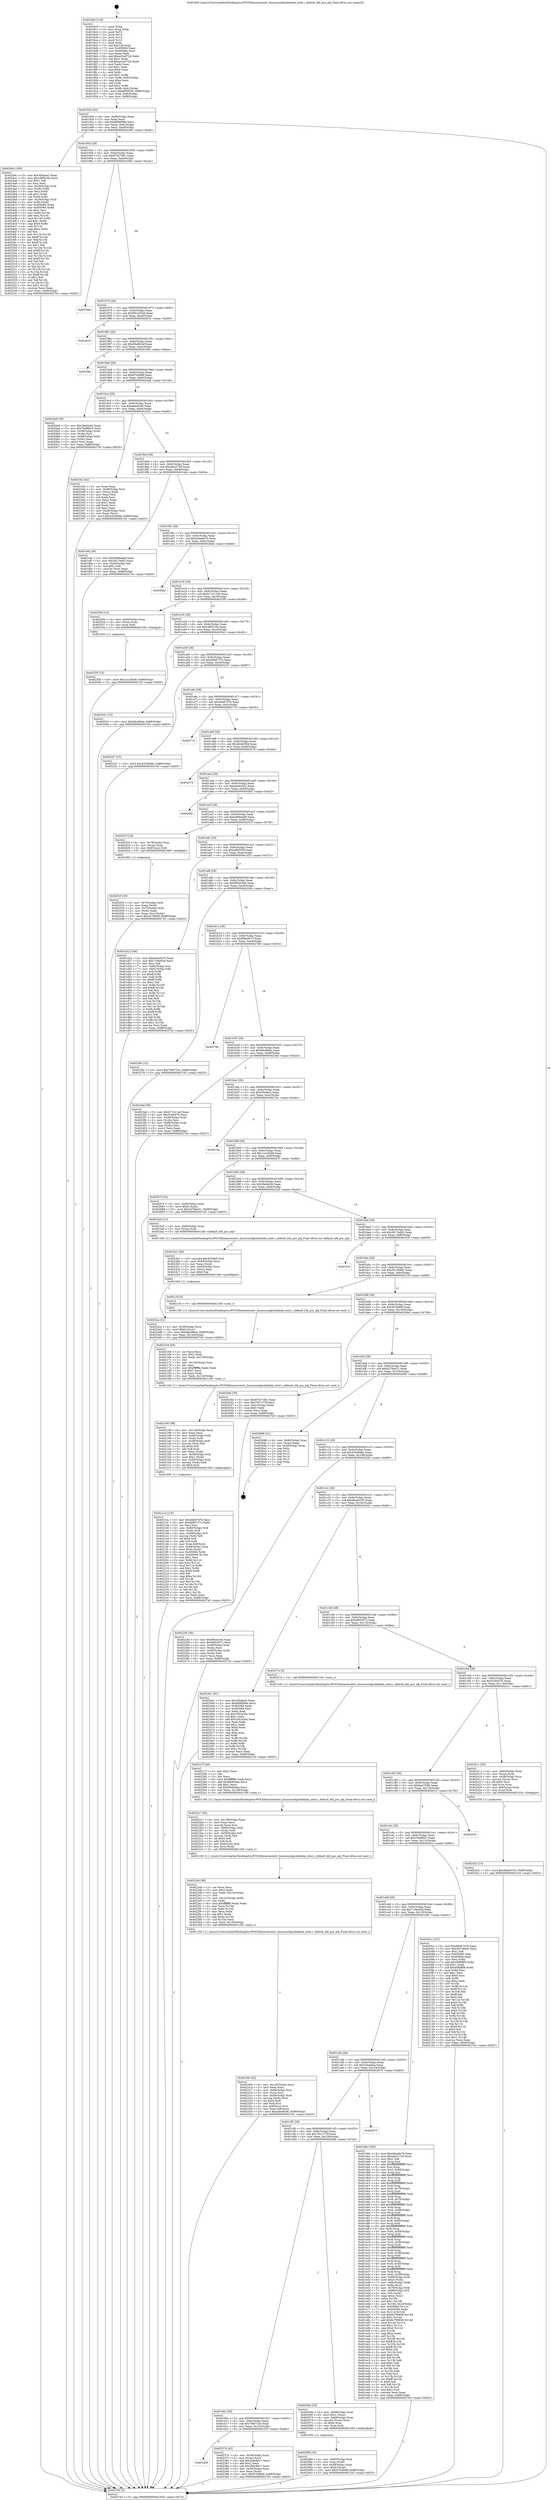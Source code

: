 digraph "0x4018c0" {
  label = "0x4018c0 (/mnt/c/Users/mathe/Desktop/tcc/POCII/binaries/extr_linuxsoundpcihdahda_intel.c_default_bdl_pos_adj_Final-ollvm.out::main(0))"
  labelloc = "t"
  node[shape=record]

  Entry [label="",width=0.3,height=0.3,shape=circle,fillcolor=black,style=filled]
  "0x401934" [label="{
     0x401934 [32]\l
     | [instrs]\l
     &nbsp;&nbsp;0x401934 \<+6\>: mov -0x88(%rbp),%eax\l
     &nbsp;&nbsp;0x40193a \<+2\>: mov %eax,%ecx\l
     &nbsp;&nbsp;0x40193c \<+6\>: sub $0x8086f99e,%ecx\l
     &nbsp;&nbsp;0x401942 \<+6\>: mov %eax,-0x9c(%rbp)\l
     &nbsp;&nbsp;0x401948 \<+6\>: mov %ecx,-0xa0(%rbp)\l
     &nbsp;&nbsp;0x40194e \<+6\>: je 000000000040249c \<main+0xbdc\>\l
  }"]
  "0x40249c" [label="{
     0x40249c [165]\l
     | [instrs]\l
     &nbsp;&nbsp;0x40249c \<+5\>: mov $0x35bdee2,%eax\l
     &nbsp;&nbsp;0x4024a1 \<+5\>: mov $0xc80f216a,%ecx\l
     &nbsp;&nbsp;0x4024a6 \<+2\>: mov $0x1,%dl\l
     &nbsp;&nbsp;0x4024a8 \<+2\>: xor %esi,%esi\l
     &nbsp;&nbsp;0x4024aa \<+4\>: mov -0x38(%rbp),%rdi\l
     &nbsp;&nbsp;0x4024ae \<+3\>: mov (%rdi),%r8d\l
     &nbsp;&nbsp;0x4024b1 \<+3\>: mov %esi,%r9d\l
     &nbsp;&nbsp;0x4024b4 \<+4\>: sub $0x1,%r9d\l
     &nbsp;&nbsp;0x4024b8 \<+3\>: sub %r9d,%r8d\l
     &nbsp;&nbsp;0x4024bb \<+4\>: mov -0x38(%rbp),%rdi\l
     &nbsp;&nbsp;0x4024bf \<+3\>: mov %r8d,(%rdi)\l
     &nbsp;&nbsp;0x4024c2 \<+8\>: mov 0x405060,%r8d\l
     &nbsp;&nbsp;0x4024ca \<+8\>: mov 0x405064,%r9d\l
     &nbsp;&nbsp;0x4024d2 \<+3\>: sub $0x1,%esi\l
     &nbsp;&nbsp;0x4024d5 \<+3\>: mov %r8d,%r10d\l
     &nbsp;&nbsp;0x4024d8 \<+3\>: add %esi,%r10d\l
     &nbsp;&nbsp;0x4024db \<+4\>: imul %r10d,%r8d\l
     &nbsp;&nbsp;0x4024df \<+4\>: and $0x1,%r8d\l
     &nbsp;&nbsp;0x4024e3 \<+4\>: cmp $0x0,%r8d\l
     &nbsp;&nbsp;0x4024e7 \<+4\>: sete %r11b\l
     &nbsp;&nbsp;0x4024eb \<+4\>: cmp $0xa,%r9d\l
     &nbsp;&nbsp;0x4024ef \<+3\>: setl %bl\l
     &nbsp;&nbsp;0x4024f2 \<+3\>: mov %r11b,%r14b\l
     &nbsp;&nbsp;0x4024f5 \<+4\>: xor $0xff,%r14b\l
     &nbsp;&nbsp;0x4024f9 \<+3\>: mov %bl,%r15b\l
     &nbsp;&nbsp;0x4024fc \<+4\>: xor $0xff,%r15b\l
     &nbsp;&nbsp;0x402500 \<+3\>: xor $0x1,%dl\l
     &nbsp;&nbsp;0x402503 \<+3\>: mov %r14b,%r12b\l
     &nbsp;&nbsp;0x402506 \<+4\>: and $0xff,%r12b\l
     &nbsp;&nbsp;0x40250a \<+3\>: and %dl,%r11b\l
     &nbsp;&nbsp;0x40250d \<+3\>: mov %r15b,%r13b\l
     &nbsp;&nbsp;0x402510 \<+4\>: and $0xff,%r13b\l
     &nbsp;&nbsp;0x402514 \<+2\>: and %dl,%bl\l
     &nbsp;&nbsp;0x402516 \<+3\>: or %r11b,%r12b\l
     &nbsp;&nbsp;0x402519 \<+3\>: or %bl,%r13b\l
     &nbsp;&nbsp;0x40251c \<+3\>: xor %r13b,%r12b\l
     &nbsp;&nbsp;0x40251f \<+3\>: or %r15b,%r14b\l
     &nbsp;&nbsp;0x402522 \<+4\>: xor $0xff,%r14b\l
     &nbsp;&nbsp;0x402526 \<+3\>: or $0x1,%dl\l
     &nbsp;&nbsp;0x402529 \<+3\>: and %dl,%r14b\l
     &nbsp;&nbsp;0x40252c \<+3\>: or %r14b,%r12b\l
     &nbsp;&nbsp;0x40252f \<+4\>: test $0x1,%r12b\l
     &nbsp;&nbsp;0x402533 \<+3\>: cmovne %ecx,%eax\l
     &nbsp;&nbsp;0x402536 \<+6\>: mov %eax,-0x88(%rbp)\l
     &nbsp;&nbsp;0x40253c \<+5\>: jmp 00000000004027e5 \<main+0xf25\>\l
  }"]
  "0x401954" [label="{
     0x401954 [28]\l
     | [instrs]\l
     &nbsp;&nbsp;0x401954 \<+5\>: jmp 0000000000401959 \<main+0x99\>\l
     &nbsp;&nbsp;0x401959 \<+6\>: mov -0x9c(%rbp),%eax\l
     &nbsp;&nbsp;0x40195f \<+5\>: sub $0x87627d91,%eax\l
     &nbsp;&nbsp;0x401964 \<+6\>: mov %eax,-0xa4(%rbp)\l
     &nbsp;&nbsp;0x40196a \<+6\>: je 000000000040256e \<main+0xcae\>\l
  }"]
  Exit [label="",width=0.3,height=0.3,shape=circle,fillcolor=black,style=filled,peripheries=2]
  "0x40256e" [label="{
     0x40256e\l
  }", style=dashed]
  "0x401970" [label="{
     0x401970 [28]\l
     | [instrs]\l
     &nbsp;&nbsp;0x401970 \<+5\>: jmp 0000000000401975 \<main+0xb5\>\l
     &nbsp;&nbsp;0x401975 \<+6\>: mov -0x9c(%rbp),%eax\l
     &nbsp;&nbsp;0x40197b \<+5\>: sub $0x881ed34d,%eax\l
     &nbsp;&nbsp;0x401980 \<+6\>: mov %eax,-0xa8(%rbp)\l
     &nbsp;&nbsp;0x401986 \<+6\>: je 0000000000402610 \<main+0xd50\>\l
  }"]
  "0x40255f" [label="{
     0x40255f [15]\l
     | [instrs]\l
     &nbsp;&nbsp;0x40255f \<+10\>: movl $0x1ce18eb8,-0x88(%rbp)\l
     &nbsp;&nbsp;0x402569 \<+5\>: jmp 00000000004027e5 \<main+0xf25\>\l
  }"]
  "0x402610" [label="{
     0x402610\l
  }", style=dashed]
  "0x40198c" [label="{
     0x40198c [28]\l
     | [instrs]\l
     &nbsp;&nbsp;0x40198c \<+5\>: jmp 0000000000401991 \<main+0xd1\>\l
     &nbsp;&nbsp;0x401991 \<+6\>: mov -0x9c(%rbp),%eax\l
     &nbsp;&nbsp;0x401997 \<+5\>: sub $0x88a962ef,%eax\l
     &nbsp;&nbsp;0x40199c \<+6\>: mov %eax,-0xac(%rbp)\l
     &nbsp;&nbsp;0x4019a2 \<+6\>: je 0000000000401f6e \<main+0x6ae\>\l
  }"]
  "0x402432" [label="{
     0x402432 [15]\l
     | [instrs]\l
     &nbsp;&nbsp;0x402432 \<+10\>: movl $0x46ae0105,-0x88(%rbp)\l
     &nbsp;&nbsp;0x40243c \<+5\>: jmp 00000000004027e5 \<main+0xf25\>\l
  }"]
  "0x401f6e" [label="{
     0x401f6e\l
  }", style=dashed]
  "0x4019a8" [label="{
     0x4019a8 [28]\l
     | [instrs]\l
     &nbsp;&nbsp;0x4019a8 \<+5\>: jmp 00000000004019ad \<main+0xed\>\l
     &nbsp;&nbsp;0x4019ad \<+6\>: mov -0x9c(%rbp),%eax\l
     &nbsp;&nbsp;0x4019b3 \<+5\>: sub $0x9704fe8f,%eax\l
     &nbsp;&nbsp;0x4019b8 \<+6\>: mov %eax,-0xb0(%rbp)\l
     &nbsp;&nbsp;0x4019be \<+6\>: je 00000000004020a8 \<main+0x7e8\>\l
  }"]
  "0x4023ce" [label="{
     0x4023ce [31]\l
     | [instrs]\l
     &nbsp;&nbsp;0x4023ce \<+4\>: mov -0x38(%rbp),%rcx\l
     &nbsp;&nbsp;0x4023d2 \<+6\>: movl $0x0,(%rcx)\l
     &nbsp;&nbsp;0x4023d8 \<+10\>: movl $0xfdec8bda,-0x88(%rbp)\l
     &nbsp;&nbsp;0x4023e2 \<+6\>: mov %eax,-0x144(%rbp)\l
     &nbsp;&nbsp;0x4023e8 \<+5\>: jmp 00000000004027e5 \<main+0xf25\>\l
  }"]
  "0x4020a8" [label="{
     0x4020a8 [36]\l
     | [instrs]\l
     &nbsp;&nbsp;0x4020a8 \<+5\>: mov $0x2fed4c0d,%eax\l
     &nbsp;&nbsp;0x4020ad \<+5\>: mov $0x70ef8623,%ecx\l
     &nbsp;&nbsp;0x4020b2 \<+4\>: mov -0x58(%rbp),%rdx\l
     &nbsp;&nbsp;0x4020b6 \<+2\>: mov (%rdx),%esi\l
     &nbsp;&nbsp;0x4020b8 \<+4\>: mov -0x68(%rbp),%rdx\l
     &nbsp;&nbsp;0x4020bc \<+2\>: cmp (%rdx),%esi\l
     &nbsp;&nbsp;0x4020be \<+3\>: cmovl %ecx,%eax\l
     &nbsp;&nbsp;0x4020c1 \<+6\>: mov %eax,-0x88(%rbp)\l
     &nbsp;&nbsp;0x4020c7 \<+5\>: jmp 00000000004027e5 \<main+0xf25\>\l
  }"]
  "0x4019c4" [label="{
     0x4019c4 [28]\l
     | [instrs]\l
     &nbsp;&nbsp;0x4019c4 \<+5\>: jmp 00000000004019c9 \<main+0x109\>\l
     &nbsp;&nbsp;0x4019c9 \<+6\>: mov -0x9c(%rbp),%eax\l
     &nbsp;&nbsp;0x4019cf \<+5\>: sub $0xadee92e6,%eax\l
     &nbsp;&nbsp;0x4019d4 \<+6\>: mov %eax,-0xb4(%rbp)\l
     &nbsp;&nbsp;0x4019da \<+6\>: je 0000000000402342 \<main+0xa82\>\l
  }"]
  "0x4023b1" [label="{
     0x4023b1 [29]\l
     | [instrs]\l
     &nbsp;&nbsp;0x4023b1 \<+10\>: movabs $0x4030b6,%rdi\l
     &nbsp;&nbsp;0x4023bb \<+4\>: mov -0x40(%rbp),%rcx\l
     &nbsp;&nbsp;0x4023bf \<+2\>: mov %eax,(%rcx)\l
     &nbsp;&nbsp;0x4023c1 \<+4\>: mov -0x40(%rbp),%rcx\l
     &nbsp;&nbsp;0x4023c5 \<+2\>: mov (%rcx),%esi\l
     &nbsp;&nbsp;0x4023c7 \<+2\>: mov $0x0,%al\l
     &nbsp;&nbsp;0x4023c9 \<+5\>: call 0000000000401040 \<printf@plt\>\l
     | [calls]\l
     &nbsp;&nbsp;0x401040 \{1\} (unknown)\l
  }"]
  "0x402342" [label="{
     0x402342 [42]\l
     | [instrs]\l
     &nbsp;&nbsp;0x402342 \<+2\>: xor %eax,%eax\l
     &nbsp;&nbsp;0x402344 \<+4\>: mov -0x48(%rbp),%rcx\l
     &nbsp;&nbsp;0x402348 \<+2\>: mov (%rcx),%edx\l
     &nbsp;&nbsp;0x40234a \<+2\>: mov %eax,%esi\l
     &nbsp;&nbsp;0x40234c \<+2\>: sub %edx,%esi\l
     &nbsp;&nbsp;0x40234e \<+2\>: mov %eax,%edx\l
     &nbsp;&nbsp;0x402350 \<+3\>: sub $0x1,%edx\l
     &nbsp;&nbsp;0x402353 \<+2\>: add %edx,%esi\l
     &nbsp;&nbsp;0x402355 \<+2\>: sub %esi,%eax\l
     &nbsp;&nbsp;0x402357 \<+4\>: mov -0x48(%rbp),%rcx\l
     &nbsp;&nbsp;0x40235b \<+2\>: mov %eax,(%rcx)\l
     &nbsp;&nbsp;0x40235d \<+10\>: movl $0x43549a6e,-0x88(%rbp)\l
     &nbsp;&nbsp;0x402367 \<+5\>: jmp 00000000004027e5 \<main+0xf25\>\l
  }"]
  "0x4019e0" [label="{
     0x4019e0 [28]\l
     | [instrs]\l
     &nbsp;&nbsp;0x4019e0 \<+5\>: jmp 00000000004019e5 \<main+0x125\>\l
     &nbsp;&nbsp;0x4019e5 \<+6\>: mov -0x9c(%rbp),%eax\l
     &nbsp;&nbsp;0x4019eb \<+5\>: sub $0xafa22729,%eax\l
     &nbsp;&nbsp;0x4019f0 \<+6\>: mov %eax,-0xb8(%rbp)\l
     &nbsp;&nbsp;0x4019f6 \<+6\>: je 0000000000401efa \<main+0x63a\>\l
  }"]
  "0x401d28" [label="{
     0x401d28\l
  }", style=dashed]
  "0x401efa" [label="{
     0x401efa [30]\l
     | [instrs]\l
     &nbsp;&nbsp;0x401efa \<+5\>: mov $0xe909eab8,%eax\l
     &nbsp;&nbsp;0x401eff \<+5\>: mov $0x3617edd2,%ecx\l
     &nbsp;&nbsp;0x401f04 \<+3\>: mov -0x2d(%rbp),%dl\l
     &nbsp;&nbsp;0x401f07 \<+3\>: test $0x1,%dl\l
     &nbsp;&nbsp;0x401f0a \<+3\>: cmovne %ecx,%eax\l
     &nbsp;&nbsp;0x401f0d \<+6\>: mov %eax,-0x88(%rbp)\l
     &nbsp;&nbsp;0x401f13 \<+5\>: jmp 00000000004027e5 \<main+0xf25\>\l
  }"]
  "0x4019fc" [label="{
     0x4019fc [28]\l
     | [instrs]\l
     &nbsp;&nbsp;0x4019fc \<+5\>: jmp 0000000000401a01 \<main+0x141\>\l
     &nbsp;&nbsp;0x401a01 \<+6\>: mov -0x9c(%rbp),%eax\l
     &nbsp;&nbsp;0x401a07 \<+5\>: sub $0xb0eade70,%eax\l
     &nbsp;&nbsp;0x401a0c \<+6\>: mov %eax,-0xbc(%rbp)\l
     &nbsp;&nbsp;0x401a12 \<+6\>: je 00000000004026ad \<main+0xded\>\l
  }"]
  "0x40237b" [label="{
     0x40237b [42]\l
     | [instrs]\l
     &nbsp;&nbsp;0x40237b \<+4\>: mov -0x58(%rbp),%rax\l
     &nbsp;&nbsp;0x40237f \<+2\>: mov (%rax),%ecx\l
     &nbsp;&nbsp;0x402381 \<+6\>: add $0x2b6c86c7,%ecx\l
     &nbsp;&nbsp;0x402387 \<+3\>: add $0x1,%ecx\l
     &nbsp;&nbsp;0x40238a \<+6\>: sub $0x2b6c86c7,%ecx\l
     &nbsp;&nbsp;0x402390 \<+4\>: mov -0x58(%rbp),%rax\l
     &nbsp;&nbsp;0x402394 \<+2\>: mov %ecx,(%rax)\l
     &nbsp;&nbsp;0x402396 \<+10\>: movl $0x9704fe8f,-0x88(%rbp)\l
     &nbsp;&nbsp;0x4023a0 \<+5\>: jmp 00000000004027e5 \<main+0xf25\>\l
  }"]
  "0x4026ad" [label="{
     0x4026ad\l
  }", style=dashed]
  "0x401a18" [label="{
     0x401a18 [28]\l
     | [instrs]\l
     &nbsp;&nbsp;0x401a18 \<+5\>: jmp 0000000000401a1d \<main+0x15d\>\l
     &nbsp;&nbsp;0x401a1d \<+6\>: mov -0x9c(%rbp),%eax\l
     &nbsp;&nbsp;0x401a23 \<+5\>: sub $0xb71411a6,%eax\l
     &nbsp;&nbsp;0x401a28 \<+6\>: mov %eax,-0xc0(%rbp)\l
     &nbsp;&nbsp;0x401a2e \<+6\>: je 0000000000402550 \<main+0xc90\>\l
  }"]
  "0x40230e" [label="{
     0x40230e [52]\l
     | [instrs]\l
     &nbsp;&nbsp;0x40230e \<+6\>: mov -0x140(%rbp),%ecx\l
     &nbsp;&nbsp;0x402314 \<+3\>: imul %eax,%ecx\l
     &nbsp;&nbsp;0x402317 \<+4\>: mov -0x60(%rbp),%rsi\l
     &nbsp;&nbsp;0x40231b \<+3\>: mov (%rsi),%rsi\l
     &nbsp;&nbsp;0x40231e \<+4\>: mov -0x58(%rbp),%rdi\l
     &nbsp;&nbsp;0x402322 \<+3\>: movslq (%rdi),%rdi\l
     &nbsp;&nbsp;0x402325 \<+4\>: shl $0x4,%rdi\l
     &nbsp;&nbsp;0x402329 \<+3\>: add %rdi,%rsi\l
     &nbsp;&nbsp;0x40232c \<+4\>: mov 0x8(%rsi),%rsi\l
     &nbsp;&nbsp;0x402330 \<+3\>: mov %ecx,0x8(%rsi)\l
     &nbsp;&nbsp;0x402333 \<+10\>: movl $0xadee92e6,-0x88(%rbp)\l
     &nbsp;&nbsp;0x40233d \<+5\>: jmp 00000000004027e5 \<main+0xf25\>\l
  }"]
  "0x402550" [label="{
     0x402550 [15]\l
     | [instrs]\l
     &nbsp;&nbsp;0x402550 \<+4\>: mov -0x60(%rbp),%rax\l
     &nbsp;&nbsp;0x402554 \<+3\>: mov (%rax),%rax\l
     &nbsp;&nbsp;0x402557 \<+3\>: mov %rax,%rdi\l
     &nbsp;&nbsp;0x40255a \<+5\>: call 0000000000401030 \<free@plt\>\l
     | [calls]\l
     &nbsp;&nbsp;0x401030 \{1\} (unknown)\l
  }"]
  "0x401a34" [label="{
     0x401a34 [28]\l
     | [instrs]\l
     &nbsp;&nbsp;0x401a34 \<+5\>: jmp 0000000000401a39 \<main+0x179\>\l
     &nbsp;&nbsp;0x401a39 \<+6\>: mov -0x9c(%rbp),%eax\l
     &nbsp;&nbsp;0x401a3f \<+5\>: sub $0xc80f216a,%eax\l
     &nbsp;&nbsp;0x401a44 \<+6\>: mov %eax,-0xc4(%rbp)\l
     &nbsp;&nbsp;0x401a4a \<+6\>: je 0000000000402541 \<main+0xc81\>\l
  }"]
  "0x4022d4" [label="{
     0x4022d4 [58]\l
     | [instrs]\l
     &nbsp;&nbsp;0x4022d4 \<+2\>: xor %ecx,%ecx\l
     &nbsp;&nbsp;0x4022d6 \<+5\>: mov $0x2,%edx\l
     &nbsp;&nbsp;0x4022db \<+6\>: mov %edx,-0x13c(%rbp)\l
     &nbsp;&nbsp;0x4022e1 \<+1\>: cltd\l
     &nbsp;&nbsp;0x4022e2 \<+7\>: mov -0x13c(%rbp),%r9d\l
     &nbsp;&nbsp;0x4022e9 \<+3\>: idiv %r9d\l
     &nbsp;&nbsp;0x4022ec \<+6\>: imul $0xfffffffe,%edx,%edx\l
     &nbsp;&nbsp;0x4022f2 \<+3\>: mov %ecx,%r10d\l
     &nbsp;&nbsp;0x4022f5 \<+3\>: sub %edx,%r10d\l
     &nbsp;&nbsp;0x4022f8 \<+2\>: mov %ecx,%edx\l
     &nbsp;&nbsp;0x4022fa \<+3\>: sub $0x1,%edx\l
     &nbsp;&nbsp;0x4022fd \<+3\>: add %edx,%r10d\l
     &nbsp;&nbsp;0x402300 \<+3\>: sub %r10d,%ecx\l
     &nbsp;&nbsp;0x402303 \<+6\>: mov %ecx,-0x140(%rbp)\l
     &nbsp;&nbsp;0x402309 \<+5\>: call 0000000000401160 \<next_i\>\l
     | [calls]\l
     &nbsp;&nbsp;0x401160 \{1\} (/mnt/c/Users/mathe/Desktop/tcc/POCII/binaries/extr_linuxsoundpcihdahda_intel.c_default_bdl_pos_adj_Final-ollvm.out::next_i)\l
  }"]
  "0x402541" [label="{
     0x402541 [15]\l
     | [instrs]\l
     &nbsp;&nbsp;0x402541 \<+10\>: movl $0xfdec8bda,-0x88(%rbp)\l
     &nbsp;&nbsp;0x40254b \<+5\>: jmp 00000000004027e5 \<main+0xf25\>\l
  }"]
  "0x401a50" [label="{
     0x401a50 [28]\l
     | [instrs]\l
     &nbsp;&nbsp;0x401a50 \<+5\>: jmp 0000000000401a55 \<main+0x195\>\l
     &nbsp;&nbsp;0x401a55 \<+6\>: mov -0x9c(%rbp),%eax\l
     &nbsp;&nbsp;0x401a5b \<+5\>: sub $0xd089727c,%eax\l
     &nbsp;&nbsp;0x401a60 \<+6\>: mov %eax,-0xc8(%rbp)\l
     &nbsp;&nbsp;0x401a66 \<+6\>: je 0000000000402247 \<main+0x987\>\l
  }"]
  "0x4022a7" [label="{
     0x4022a7 [45]\l
     | [instrs]\l
     &nbsp;&nbsp;0x4022a7 \<+6\>: mov -0x138(%rbp),%ecx\l
     &nbsp;&nbsp;0x4022ad \<+3\>: imul %eax,%ecx\l
     &nbsp;&nbsp;0x4022b0 \<+3\>: movslq %ecx,%rsi\l
     &nbsp;&nbsp;0x4022b3 \<+4\>: mov -0x60(%rbp),%rdi\l
     &nbsp;&nbsp;0x4022b7 \<+3\>: mov (%rdi),%rdi\l
     &nbsp;&nbsp;0x4022ba \<+4\>: mov -0x58(%rbp),%r8\l
     &nbsp;&nbsp;0x4022be \<+3\>: movslq (%r8),%r8\l
     &nbsp;&nbsp;0x4022c1 \<+4\>: shl $0x4,%r8\l
     &nbsp;&nbsp;0x4022c5 \<+3\>: add %r8,%rdi\l
     &nbsp;&nbsp;0x4022c8 \<+4\>: mov 0x8(%rdi),%rdi\l
     &nbsp;&nbsp;0x4022cc \<+3\>: mov %rsi,(%rdi)\l
     &nbsp;&nbsp;0x4022cf \<+5\>: call 0000000000401160 \<next_i\>\l
     | [calls]\l
     &nbsp;&nbsp;0x401160 \{1\} (/mnt/c/Users/mathe/Desktop/tcc/POCII/binaries/extr_linuxsoundpcihdahda_intel.c_default_bdl_pos_adj_Final-ollvm.out::next_i)\l
  }"]
  "0x402247" [label="{
     0x402247 [15]\l
     | [instrs]\l
     &nbsp;&nbsp;0x402247 \<+10\>: movl $0x43549a6e,-0x88(%rbp)\l
     &nbsp;&nbsp;0x402251 \<+5\>: jmp 00000000004027e5 \<main+0xf25\>\l
  }"]
  "0x401a6c" [label="{
     0x401a6c [28]\l
     | [instrs]\l
     &nbsp;&nbsp;0x401a6c \<+5\>: jmp 0000000000401a71 \<main+0x1b1\>\l
     &nbsp;&nbsp;0x401a71 \<+6\>: mov -0x9c(%rbp),%eax\l
     &nbsp;&nbsp;0x401a77 \<+5\>: sub $0xd4b67d7b,%eax\l
     &nbsp;&nbsp;0x401a7c \<+6\>: mov %eax,-0xcc(%rbp)\l
     &nbsp;&nbsp;0x401a82 \<+6\>: je 0000000000402710 \<main+0xe50\>\l
  }"]
  "0x40227f" [label="{
     0x40227f [40]\l
     | [instrs]\l
     &nbsp;&nbsp;0x40227f \<+5\>: mov $0x2,%ecx\l
     &nbsp;&nbsp;0x402284 \<+1\>: cltd\l
     &nbsp;&nbsp;0x402285 \<+2\>: idiv %ecx\l
     &nbsp;&nbsp;0x402287 \<+6\>: imul $0xfffffffe,%edx,%ecx\l
     &nbsp;&nbsp;0x40228d \<+6\>: add $0x684f4abe,%ecx\l
     &nbsp;&nbsp;0x402293 \<+3\>: add $0x1,%ecx\l
     &nbsp;&nbsp;0x402296 \<+6\>: sub $0x684f4abe,%ecx\l
     &nbsp;&nbsp;0x40229c \<+6\>: mov %ecx,-0x138(%rbp)\l
     &nbsp;&nbsp;0x4022a2 \<+5\>: call 0000000000401160 \<next_i\>\l
     | [calls]\l
     &nbsp;&nbsp;0x401160 \{1\} (/mnt/c/Users/mathe/Desktop/tcc/POCII/binaries/extr_linuxsoundpcihdahda_intel.c_default_bdl_pos_adj_Final-ollvm.out::next_i)\l
  }"]
  "0x402710" [label="{
     0x402710\l
  }", style=dashed]
  "0x401a88" [label="{
     0x401a88 [28]\l
     | [instrs]\l
     &nbsp;&nbsp;0x401a88 \<+5\>: jmp 0000000000401a8d \<main+0x1cd\>\l
     &nbsp;&nbsp;0x401a8d \<+6\>: mov -0x9c(%rbp),%eax\l
     &nbsp;&nbsp;0x401a93 \<+5\>: sub $0xdb44f364,%eax\l
     &nbsp;&nbsp;0x401a98 \<+6\>: mov %eax,-0xd0(%rbp)\l
     &nbsp;&nbsp;0x401a9e \<+6\>: je 000000000040257d \<main+0xcbd\>\l
  }"]
  "0x4021ca" [label="{
     0x4021ca [125]\l
     | [instrs]\l
     &nbsp;&nbsp;0x4021ca \<+5\>: mov $0xd4b67d7b,%ecx\l
     &nbsp;&nbsp;0x4021cf \<+5\>: mov $0xd089727c,%edx\l
     &nbsp;&nbsp;0x4021d4 \<+2\>: xor %esi,%esi\l
     &nbsp;&nbsp;0x4021d6 \<+4\>: mov -0x60(%rbp),%rdi\l
     &nbsp;&nbsp;0x4021da \<+3\>: mov (%rdi),%rdi\l
     &nbsp;&nbsp;0x4021dd \<+4\>: mov -0x58(%rbp),%r8\l
     &nbsp;&nbsp;0x4021e1 \<+3\>: movslq (%r8),%r8\l
     &nbsp;&nbsp;0x4021e4 \<+4\>: shl $0x4,%r8\l
     &nbsp;&nbsp;0x4021e8 \<+3\>: add %r8,%rdi\l
     &nbsp;&nbsp;0x4021eb \<+4\>: mov %rax,0x8(%rdi)\l
     &nbsp;&nbsp;0x4021ef \<+4\>: mov -0x48(%rbp),%rax\l
     &nbsp;&nbsp;0x4021f3 \<+6\>: movl $0x0,(%rax)\l
     &nbsp;&nbsp;0x4021f9 \<+8\>: mov 0x405060,%r9d\l
     &nbsp;&nbsp;0x402201 \<+8\>: mov 0x405064,%r10d\l
     &nbsp;&nbsp;0x402209 \<+3\>: sub $0x1,%esi\l
     &nbsp;&nbsp;0x40220c \<+3\>: mov %r9d,%r11d\l
     &nbsp;&nbsp;0x40220f \<+3\>: add %esi,%r11d\l
     &nbsp;&nbsp;0x402212 \<+4\>: imul %r11d,%r9d\l
     &nbsp;&nbsp;0x402216 \<+4\>: and $0x1,%r9d\l
     &nbsp;&nbsp;0x40221a \<+4\>: cmp $0x0,%r9d\l
     &nbsp;&nbsp;0x40221e \<+3\>: sete %bl\l
     &nbsp;&nbsp;0x402221 \<+4\>: cmp $0xa,%r10d\l
     &nbsp;&nbsp;0x402225 \<+4\>: setl %r14b\l
     &nbsp;&nbsp;0x402229 \<+3\>: mov %bl,%r15b\l
     &nbsp;&nbsp;0x40222c \<+3\>: and %r14b,%r15b\l
     &nbsp;&nbsp;0x40222f \<+3\>: xor %r14b,%bl\l
     &nbsp;&nbsp;0x402232 \<+3\>: or %bl,%r15b\l
     &nbsp;&nbsp;0x402235 \<+4\>: test $0x1,%r15b\l
     &nbsp;&nbsp;0x402239 \<+3\>: cmovne %edx,%ecx\l
     &nbsp;&nbsp;0x40223c \<+6\>: mov %ecx,-0x88(%rbp)\l
     &nbsp;&nbsp;0x402242 \<+5\>: jmp 00000000004027e5 \<main+0xf25\>\l
  }"]
  "0x40257d" [label="{
     0x40257d\l
  }", style=dashed]
  "0x401aa4" [label="{
     0x401aa4 [28]\l
     | [instrs]\l
     &nbsp;&nbsp;0x401aa4 \<+5\>: jmp 0000000000401aa9 \<main+0x1e9\>\l
     &nbsp;&nbsp;0x401aa9 \<+6\>: mov -0x9c(%rbp),%eax\l
     &nbsp;&nbsp;0x401aaf \<+5\>: sub $0xde40c622,%eax\l
     &nbsp;&nbsp;0x401ab4 \<+6\>: mov %eax,-0xd4(%rbp)\l
     &nbsp;&nbsp;0x401aba \<+6\>: je 00000000004026f2 \<main+0xe32\>\l
  }"]
  "0x402190" [label="{
     0x402190 [58]\l
     | [instrs]\l
     &nbsp;&nbsp;0x402190 \<+6\>: mov -0x134(%rbp),%ecx\l
     &nbsp;&nbsp;0x402196 \<+3\>: imul %eax,%ecx\l
     &nbsp;&nbsp;0x402199 \<+4\>: mov -0x60(%rbp),%rdi\l
     &nbsp;&nbsp;0x40219d \<+3\>: mov (%rdi),%rdi\l
     &nbsp;&nbsp;0x4021a0 \<+4\>: mov -0x58(%rbp),%r8\l
     &nbsp;&nbsp;0x4021a4 \<+3\>: movslq (%r8),%r8\l
     &nbsp;&nbsp;0x4021a7 \<+4\>: shl $0x4,%r8\l
     &nbsp;&nbsp;0x4021ab \<+3\>: add %r8,%rdi\l
     &nbsp;&nbsp;0x4021ae \<+2\>: mov %ecx,(%rdi)\l
     &nbsp;&nbsp;0x4021b0 \<+4\>: mov -0x50(%rbp),%rdi\l
     &nbsp;&nbsp;0x4021b4 \<+6\>: movl $0x1,(%rdi)\l
     &nbsp;&nbsp;0x4021ba \<+4\>: mov -0x50(%rbp),%rdi\l
     &nbsp;&nbsp;0x4021be \<+3\>: movslq (%rdi),%rdi\l
     &nbsp;&nbsp;0x4021c1 \<+4\>: shl $0x4,%rdi\l
     &nbsp;&nbsp;0x4021c5 \<+5\>: call 0000000000401050 \<malloc@plt\>\l
     | [calls]\l
     &nbsp;&nbsp;0x401050 \{1\} (unknown)\l
  }"]
  "0x4026f2" [label="{
     0x4026f2\l
  }", style=dashed]
  "0x401ac0" [label="{
     0x401ac0 [28]\l
     | [instrs]\l
     &nbsp;&nbsp;0x401ac0 \<+5\>: jmp 0000000000401ac5 \<main+0x205\>\l
     &nbsp;&nbsp;0x401ac5 \<+6\>: mov -0x9c(%rbp),%eax\l
     &nbsp;&nbsp;0x401acb \<+5\>: sub $0xe909eab8,%eax\l
     &nbsp;&nbsp;0x401ad0 \<+6\>: mov %eax,-0xd8(%rbp)\l
     &nbsp;&nbsp;0x401ad6 \<+6\>: je 000000000040201f \<main+0x75f\>\l
  }"]
  "0x402164" [label="{
     0x402164 [44]\l
     | [instrs]\l
     &nbsp;&nbsp;0x402164 \<+2\>: xor %ecx,%ecx\l
     &nbsp;&nbsp;0x402166 \<+5\>: mov $0x2,%edx\l
     &nbsp;&nbsp;0x40216b \<+6\>: mov %edx,-0x130(%rbp)\l
     &nbsp;&nbsp;0x402171 \<+1\>: cltd\l
     &nbsp;&nbsp;0x402172 \<+6\>: mov -0x130(%rbp),%esi\l
     &nbsp;&nbsp;0x402178 \<+2\>: idiv %esi\l
     &nbsp;&nbsp;0x40217a \<+6\>: imul $0xfffffffe,%edx,%edx\l
     &nbsp;&nbsp;0x402180 \<+3\>: sub $0x1,%ecx\l
     &nbsp;&nbsp;0x402183 \<+2\>: sub %ecx,%edx\l
     &nbsp;&nbsp;0x402185 \<+6\>: mov %edx,-0x134(%rbp)\l
     &nbsp;&nbsp;0x40218b \<+5\>: call 0000000000401160 \<next_i\>\l
     | [calls]\l
     &nbsp;&nbsp;0x401160 \{1\} (/mnt/c/Users/mathe/Desktop/tcc/POCII/binaries/extr_linuxsoundpcihdahda_intel.c_default_bdl_pos_adj_Final-ollvm.out::next_i)\l
  }"]
  "0x40201f" [label="{
     0x40201f [16]\l
     | [instrs]\l
     &nbsp;&nbsp;0x40201f \<+4\>: mov -0x78(%rbp),%rax\l
     &nbsp;&nbsp;0x402023 \<+3\>: mov (%rax),%rax\l
     &nbsp;&nbsp;0x402026 \<+4\>: mov 0x8(%rax),%rdi\l
     &nbsp;&nbsp;0x40202a \<+5\>: call 0000000000401060 \<atoi@plt\>\l
     | [calls]\l
     &nbsp;&nbsp;0x401060 \{1\} (unknown)\l
  }"]
  "0x401adc" [label="{
     0x401adc [28]\l
     | [instrs]\l
     &nbsp;&nbsp;0x401adc \<+5\>: jmp 0000000000401ae1 \<main+0x221\>\l
     &nbsp;&nbsp;0x401ae1 \<+6\>: mov -0x9c(%rbp),%eax\l
     &nbsp;&nbsp;0x401ae7 \<+5\>: sub $0xe9f2f339,%eax\l
     &nbsp;&nbsp;0x401aec \<+6\>: mov %eax,-0xdc(%rbp)\l
     &nbsp;&nbsp;0x401af2 \<+6\>: je 0000000000401d32 \<main+0x472\>\l
  }"]
  "0x402088" [label="{
     0x402088 [32]\l
     | [instrs]\l
     &nbsp;&nbsp;0x402088 \<+4\>: mov -0x60(%rbp),%rdi\l
     &nbsp;&nbsp;0x40208c \<+3\>: mov %rax,(%rdi)\l
     &nbsp;&nbsp;0x40208f \<+4\>: mov -0x58(%rbp),%rax\l
     &nbsp;&nbsp;0x402093 \<+6\>: movl $0x0,(%rax)\l
     &nbsp;&nbsp;0x402099 \<+10\>: movl $0x9704fe8f,-0x88(%rbp)\l
     &nbsp;&nbsp;0x4020a3 \<+5\>: jmp 00000000004027e5 \<main+0xf25\>\l
  }"]
  "0x401d32" [label="{
     0x401d32 [106]\l
     | [instrs]\l
     &nbsp;&nbsp;0x401d32 \<+5\>: mov $0xb0eade70,%eax\l
     &nbsp;&nbsp;0x401d37 \<+5\>: mov $0x71f4e03d,%ecx\l
     &nbsp;&nbsp;0x401d3c \<+2\>: mov $0x1,%dl\l
     &nbsp;&nbsp;0x401d3e \<+7\>: mov -0x82(%rbp),%sil\l
     &nbsp;&nbsp;0x401d45 \<+7\>: mov -0x81(%rbp),%dil\l
     &nbsp;&nbsp;0x401d4c \<+3\>: mov %sil,%r8b\l
     &nbsp;&nbsp;0x401d4f \<+4\>: xor $0xff,%r8b\l
     &nbsp;&nbsp;0x401d53 \<+3\>: mov %dil,%r9b\l
     &nbsp;&nbsp;0x401d56 \<+4\>: xor $0xff,%r9b\l
     &nbsp;&nbsp;0x401d5a \<+3\>: xor $0x1,%dl\l
     &nbsp;&nbsp;0x401d5d \<+3\>: mov %r8b,%r10b\l
     &nbsp;&nbsp;0x401d60 \<+4\>: and $0xff,%r10b\l
     &nbsp;&nbsp;0x401d64 \<+3\>: and %dl,%sil\l
     &nbsp;&nbsp;0x401d67 \<+3\>: mov %r9b,%r11b\l
     &nbsp;&nbsp;0x401d6a \<+4\>: and $0xff,%r11b\l
     &nbsp;&nbsp;0x401d6e \<+3\>: and %dl,%dil\l
     &nbsp;&nbsp;0x401d71 \<+3\>: or %sil,%r10b\l
     &nbsp;&nbsp;0x401d74 \<+3\>: or %dil,%r11b\l
     &nbsp;&nbsp;0x401d77 \<+3\>: xor %r11b,%r10b\l
     &nbsp;&nbsp;0x401d7a \<+3\>: or %r9b,%r8b\l
     &nbsp;&nbsp;0x401d7d \<+4\>: xor $0xff,%r8b\l
     &nbsp;&nbsp;0x401d81 \<+3\>: or $0x1,%dl\l
     &nbsp;&nbsp;0x401d84 \<+3\>: and %dl,%r8b\l
     &nbsp;&nbsp;0x401d87 \<+3\>: or %r8b,%r10b\l
     &nbsp;&nbsp;0x401d8a \<+4\>: test $0x1,%r10b\l
     &nbsp;&nbsp;0x401d8e \<+3\>: cmovne %ecx,%eax\l
     &nbsp;&nbsp;0x401d91 \<+6\>: mov %eax,-0x88(%rbp)\l
     &nbsp;&nbsp;0x401d97 \<+5\>: jmp 00000000004027e5 \<main+0xf25\>\l
  }"]
  "0x401af8" [label="{
     0x401af8 [28]\l
     | [instrs]\l
     &nbsp;&nbsp;0x401af8 \<+5\>: jmp 0000000000401afd \<main+0x23d\>\l
     &nbsp;&nbsp;0x401afd \<+6\>: mov -0x9c(%rbp),%eax\l
     &nbsp;&nbsp;0x401b03 \<+5\>: sub $0xf56443e6,%eax\l
     &nbsp;&nbsp;0x401b08 \<+6\>: mov %eax,-0xe0(%rbp)\l
     &nbsp;&nbsp;0x401b0e \<+6\>: je 000000000040236c \<main+0xaac\>\l
  }"]
  "0x4027e5" [label="{
     0x4027e5 [5]\l
     | [instrs]\l
     &nbsp;&nbsp;0x4027e5 \<+5\>: jmp 0000000000401934 \<main+0x74\>\l
  }"]
  "0x4018c0" [label="{
     0x4018c0 [116]\l
     | [instrs]\l
     &nbsp;&nbsp;0x4018c0 \<+1\>: push %rbp\l
     &nbsp;&nbsp;0x4018c1 \<+3\>: mov %rsp,%rbp\l
     &nbsp;&nbsp;0x4018c4 \<+2\>: push %r15\l
     &nbsp;&nbsp;0x4018c6 \<+2\>: push %r14\l
     &nbsp;&nbsp;0x4018c8 \<+2\>: push %r13\l
     &nbsp;&nbsp;0x4018ca \<+2\>: push %r12\l
     &nbsp;&nbsp;0x4018cc \<+1\>: push %rbx\l
     &nbsp;&nbsp;0x4018cd \<+7\>: sub $0x128,%rsp\l
     &nbsp;&nbsp;0x4018d4 \<+7\>: mov 0x405060,%eax\l
     &nbsp;&nbsp;0x4018db \<+7\>: mov 0x405064,%ecx\l
     &nbsp;&nbsp;0x4018e2 \<+2\>: mov %eax,%edx\l
     &nbsp;&nbsp;0x4018e4 \<+6\>: add $0xe43a072d,%edx\l
     &nbsp;&nbsp;0x4018ea \<+3\>: sub $0x1,%edx\l
     &nbsp;&nbsp;0x4018ed \<+6\>: sub $0xe43a072d,%edx\l
     &nbsp;&nbsp;0x4018f3 \<+3\>: imul %edx,%eax\l
     &nbsp;&nbsp;0x4018f6 \<+3\>: and $0x1,%eax\l
     &nbsp;&nbsp;0x4018f9 \<+3\>: cmp $0x0,%eax\l
     &nbsp;&nbsp;0x4018fc \<+4\>: sete %r8b\l
     &nbsp;&nbsp;0x401900 \<+4\>: and $0x1,%r8b\l
     &nbsp;&nbsp;0x401904 \<+7\>: mov %r8b,-0x82(%rbp)\l
     &nbsp;&nbsp;0x40190b \<+3\>: cmp $0xa,%ecx\l
     &nbsp;&nbsp;0x40190e \<+4\>: setl %r8b\l
     &nbsp;&nbsp;0x401912 \<+4\>: and $0x1,%r8b\l
     &nbsp;&nbsp;0x401916 \<+7\>: mov %r8b,-0x81(%rbp)\l
     &nbsp;&nbsp;0x40191d \<+10\>: movl $0xe9f2f339,-0x88(%rbp)\l
     &nbsp;&nbsp;0x401927 \<+6\>: mov %edi,-0x8c(%rbp)\l
     &nbsp;&nbsp;0x40192d \<+7\>: mov %rsi,-0x98(%rbp)\l
  }"]
  "0x401d0c" [label="{
     0x401d0c [28]\l
     | [instrs]\l
     &nbsp;&nbsp;0x401d0c \<+5\>: jmp 0000000000401d11 \<main+0x451\>\l
     &nbsp;&nbsp;0x401d11 \<+6\>: mov -0x9c(%rbp),%eax\l
     &nbsp;&nbsp;0x401d17 \<+5\>: sub $0x7f48732e,%eax\l
     &nbsp;&nbsp;0x401d1c \<+6\>: mov %eax,-0x12c(%rbp)\l
     &nbsp;&nbsp;0x401d22 \<+6\>: je 000000000040237b \<main+0xabb\>\l
  }"]
  "0x40236c" [label="{
     0x40236c [15]\l
     | [instrs]\l
     &nbsp;&nbsp;0x40236c \<+10\>: movl $0x7f48732e,-0x88(%rbp)\l
     &nbsp;&nbsp;0x402376 \<+5\>: jmp 00000000004027e5 \<main+0xf25\>\l
  }"]
  "0x401b14" [label="{
     0x401b14 [28]\l
     | [instrs]\l
     &nbsp;&nbsp;0x401b14 \<+5\>: jmp 0000000000401b19 \<main+0x259\>\l
     &nbsp;&nbsp;0x401b19 \<+6\>: mov -0x9c(%rbp),%eax\l
     &nbsp;&nbsp;0x401b1f \<+5\>: sub $0xf9be0613,%eax\l
     &nbsp;&nbsp;0x401b24 \<+6\>: mov %eax,-0xe4(%rbp)\l
     &nbsp;&nbsp;0x401b2a \<+6\>: je 00000000004027d6 \<main+0xf16\>\l
  }"]
  "0x40206b" [label="{
     0x40206b [29]\l
     | [instrs]\l
     &nbsp;&nbsp;0x40206b \<+4\>: mov -0x68(%rbp),%rax\l
     &nbsp;&nbsp;0x40206f \<+6\>: movl $0x1,(%rax)\l
     &nbsp;&nbsp;0x402075 \<+4\>: mov -0x68(%rbp),%rax\l
     &nbsp;&nbsp;0x402079 \<+3\>: movslq (%rax),%rax\l
     &nbsp;&nbsp;0x40207c \<+4\>: shl $0x4,%rax\l
     &nbsp;&nbsp;0x402080 \<+3\>: mov %rax,%rdi\l
     &nbsp;&nbsp;0x402083 \<+5\>: call 0000000000401050 \<malloc@plt\>\l
     | [calls]\l
     &nbsp;&nbsp;0x401050 \{1\} (unknown)\l
  }"]
  "0x4027d6" [label="{
     0x4027d6\l
  }", style=dashed]
  "0x401b30" [label="{
     0x401b30 [28]\l
     | [instrs]\l
     &nbsp;&nbsp;0x401b30 \<+5\>: jmp 0000000000401b35 \<main+0x275\>\l
     &nbsp;&nbsp;0x401b35 \<+6\>: mov -0x9c(%rbp),%eax\l
     &nbsp;&nbsp;0x401b3b \<+5\>: sub $0xfdec8bda,%eax\l
     &nbsp;&nbsp;0x401b40 \<+6\>: mov %eax,-0xe8(%rbp)\l
     &nbsp;&nbsp;0x401b46 \<+6\>: je 00000000004023ed \<main+0xb2d\>\l
  }"]
  "0x401cf0" [label="{
     0x401cf0 [28]\l
     | [instrs]\l
     &nbsp;&nbsp;0x401cf0 \<+5\>: jmp 0000000000401cf5 \<main+0x435\>\l
     &nbsp;&nbsp;0x401cf5 \<+6\>: mov -0x9c(%rbp),%eax\l
     &nbsp;&nbsp;0x401cfb \<+5\>: sub $0x7921375f,%eax\l
     &nbsp;&nbsp;0x401d00 \<+6\>: mov %eax,-0x128(%rbp)\l
     &nbsp;&nbsp;0x401d06 \<+6\>: je 000000000040206b \<main+0x7ab\>\l
  }"]
  "0x4023ed" [label="{
     0x4023ed [36]\l
     | [instrs]\l
     &nbsp;&nbsp;0x4023ed \<+5\>: mov $0xb71411a6,%eax\l
     &nbsp;&nbsp;0x4023f2 \<+5\>: mov $0x5c4fa576,%ecx\l
     &nbsp;&nbsp;0x4023f7 \<+4\>: mov -0x38(%rbp),%rdx\l
     &nbsp;&nbsp;0x4023fb \<+2\>: mov (%rdx),%esi\l
     &nbsp;&nbsp;0x4023fd \<+4\>: mov -0x68(%rbp),%rdx\l
     &nbsp;&nbsp;0x402401 \<+2\>: cmp (%rdx),%esi\l
     &nbsp;&nbsp;0x402403 \<+3\>: cmovl %ecx,%eax\l
     &nbsp;&nbsp;0x402406 \<+6\>: mov %eax,-0x88(%rbp)\l
     &nbsp;&nbsp;0x40240c \<+5\>: jmp 00000000004027e5 \<main+0xf25\>\l
  }"]
  "0x401b4c" [label="{
     0x401b4c [28]\l
     | [instrs]\l
     &nbsp;&nbsp;0x401b4c \<+5\>: jmp 0000000000401b51 \<main+0x291\>\l
     &nbsp;&nbsp;0x401b51 \<+6\>: mov -0x9c(%rbp),%eax\l
     &nbsp;&nbsp;0x401b57 \<+5\>: sub $0x35bdee2,%eax\l
     &nbsp;&nbsp;0x401b5c \<+6\>: mov %eax,-0xec(%rbp)\l
     &nbsp;&nbsp;0x401b62 \<+6\>: je 00000000004027ac \<main+0xeec\>\l
  }"]
  "0x402670" [label="{
     0x402670\l
  }", style=dashed]
  "0x4027ac" [label="{
     0x4027ac\l
  }", style=dashed]
  "0x401b68" [label="{
     0x401b68 [28]\l
     | [instrs]\l
     &nbsp;&nbsp;0x401b68 \<+5\>: jmp 0000000000401b6d \<main+0x2ad\>\l
     &nbsp;&nbsp;0x401b6d \<+6\>: mov -0x9c(%rbp),%eax\l
     &nbsp;&nbsp;0x401b73 \<+5\>: sub $0x1ce18eb8,%eax\l
     &nbsp;&nbsp;0x401b78 \<+6\>: mov %eax,-0xf0(%rbp)\l
     &nbsp;&nbsp;0x401b7e \<+6\>: je 000000000040267f \<main+0xdbf\>\l
  }"]
  "0x40202f" [label="{
     0x40202f [30]\l
     | [instrs]\l
     &nbsp;&nbsp;0x40202f \<+4\>: mov -0x70(%rbp),%rdi\l
     &nbsp;&nbsp;0x402033 \<+2\>: mov %eax,(%rdi)\l
     &nbsp;&nbsp;0x402035 \<+4\>: mov -0x70(%rbp),%rdi\l
     &nbsp;&nbsp;0x402039 \<+2\>: mov (%rdi),%eax\l
     &nbsp;&nbsp;0x40203b \<+3\>: mov %eax,-0x2c(%rbp)\l
     &nbsp;&nbsp;0x40203e \<+10\>: movl $0x3e7bf49f,-0x88(%rbp)\l
     &nbsp;&nbsp;0x402048 \<+5\>: jmp 00000000004027e5 \<main+0xf25\>\l
  }"]
  "0x40267f" [label="{
     0x40267f [25]\l
     | [instrs]\l
     &nbsp;&nbsp;0x40267f \<+4\>: mov -0x80(%rbp),%rax\l
     &nbsp;&nbsp;0x402683 \<+6\>: movl $0x0,(%rax)\l
     &nbsp;&nbsp;0x402689 \<+10\>: movl $0x4276be31,-0x88(%rbp)\l
     &nbsp;&nbsp;0x402693 \<+5\>: jmp 00000000004027e5 \<main+0xf25\>\l
  }"]
  "0x401b84" [label="{
     0x401b84 [28]\l
     | [instrs]\l
     &nbsp;&nbsp;0x401b84 \<+5\>: jmp 0000000000401b89 \<main+0x2c9\>\l
     &nbsp;&nbsp;0x401b89 \<+6\>: mov -0x9c(%rbp),%eax\l
     &nbsp;&nbsp;0x401b8f \<+5\>: sub $0x2fed4c0d,%eax\l
     &nbsp;&nbsp;0x401b94 \<+6\>: mov %eax,-0xf4(%rbp)\l
     &nbsp;&nbsp;0x401b9a \<+6\>: je 00000000004023a5 \<main+0xae5\>\l
  }"]
  "0x401cd4" [label="{
     0x401cd4 [28]\l
     | [instrs]\l
     &nbsp;&nbsp;0x401cd4 \<+5\>: jmp 0000000000401cd9 \<main+0x419\>\l
     &nbsp;&nbsp;0x401cd9 \<+6\>: mov -0x9c(%rbp),%eax\l
     &nbsp;&nbsp;0x401cdf \<+5\>: sub $0x74bcfaba,%eax\l
     &nbsp;&nbsp;0x401ce4 \<+6\>: mov %eax,-0x124(%rbp)\l
     &nbsp;&nbsp;0x401cea \<+6\>: je 0000000000402670 \<main+0xdb0\>\l
  }"]
  "0x4023a5" [label="{
     0x4023a5 [12]\l
     | [instrs]\l
     &nbsp;&nbsp;0x4023a5 \<+4\>: mov -0x60(%rbp),%rax\l
     &nbsp;&nbsp;0x4023a9 \<+3\>: mov (%rax),%rdi\l
     &nbsp;&nbsp;0x4023ac \<+5\>: call 0000000000401240 \<default_bdl_pos_adj\>\l
     | [calls]\l
     &nbsp;&nbsp;0x401240 \{1\} (/mnt/c/Users/mathe/Desktop/tcc/POCII/binaries/extr_linuxsoundpcihdahda_intel.c_default_bdl_pos_adj_Final-ollvm.out::default_bdl_pos_adj)\l
  }"]
  "0x401ba0" [label="{
     0x401ba0 [28]\l
     | [instrs]\l
     &nbsp;&nbsp;0x401ba0 \<+5\>: jmp 0000000000401ba5 \<main+0x2e5\>\l
     &nbsp;&nbsp;0x401ba5 \<+6\>: mov -0x9c(%rbp),%eax\l
     &nbsp;&nbsp;0x401bab \<+5\>: sub $0x3617edd2,%eax\l
     &nbsp;&nbsp;0x401bb0 \<+6\>: mov %eax,-0xf8(%rbp)\l
     &nbsp;&nbsp;0x401bb6 \<+6\>: je 0000000000401f18 \<main+0x658\>\l
  }"]
  "0x401d9c" [label="{
     0x401d9c [350]\l
     | [instrs]\l
     &nbsp;&nbsp;0x401d9c \<+5\>: mov $0xb0eade70,%eax\l
     &nbsp;&nbsp;0x401da1 \<+5\>: mov $0xafa22729,%ecx\l
     &nbsp;&nbsp;0x401da6 \<+2\>: mov $0x1,%dl\l
     &nbsp;&nbsp;0x401da8 \<+3\>: mov %rsp,%rsi\l
     &nbsp;&nbsp;0x401dab \<+4\>: add $0xfffffffffffffff0,%rsi\l
     &nbsp;&nbsp;0x401daf \<+3\>: mov %rsi,%rsp\l
     &nbsp;&nbsp;0x401db2 \<+4\>: mov %rsi,-0x80(%rbp)\l
     &nbsp;&nbsp;0x401db6 \<+3\>: mov %rsp,%rsi\l
     &nbsp;&nbsp;0x401db9 \<+4\>: add $0xfffffffffffffff0,%rsi\l
     &nbsp;&nbsp;0x401dbd \<+3\>: mov %rsi,%rsp\l
     &nbsp;&nbsp;0x401dc0 \<+3\>: mov %rsp,%rdi\l
     &nbsp;&nbsp;0x401dc3 \<+4\>: add $0xfffffffffffffff0,%rdi\l
     &nbsp;&nbsp;0x401dc7 \<+3\>: mov %rdi,%rsp\l
     &nbsp;&nbsp;0x401dca \<+4\>: mov %rdi,-0x78(%rbp)\l
     &nbsp;&nbsp;0x401dce \<+3\>: mov %rsp,%rdi\l
     &nbsp;&nbsp;0x401dd1 \<+4\>: add $0xfffffffffffffff0,%rdi\l
     &nbsp;&nbsp;0x401dd5 \<+3\>: mov %rdi,%rsp\l
     &nbsp;&nbsp;0x401dd8 \<+4\>: mov %rdi,-0x70(%rbp)\l
     &nbsp;&nbsp;0x401ddc \<+3\>: mov %rsp,%rdi\l
     &nbsp;&nbsp;0x401ddf \<+4\>: add $0xfffffffffffffff0,%rdi\l
     &nbsp;&nbsp;0x401de3 \<+3\>: mov %rdi,%rsp\l
     &nbsp;&nbsp;0x401de6 \<+4\>: mov %rdi,-0x68(%rbp)\l
     &nbsp;&nbsp;0x401dea \<+3\>: mov %rsp,%rdi\l
     &nbsp;&nbsp;0x401ded \<+4\>: add $0xfffffffffffffff0,%rdi\l
     &nbsp;&nbsp;0x401df1 \<+3\>: mov %rdi,%rsp\l
     &nbsp;&nbsp;0x401df4 \<+4\>: mov %rdi,-0x60(%rbp)\l
     &nbsp;&nbsp;0x401df8 \<+3\>: mov %rsp,%rdi\l
     &nbsp;&nbsp;0x401dfb \<+4\>: add $0xfffffffffffffff0,%rdi\l
     &nbsp;&nbsp;0x401dff \<+3\>: mov %rdi,%rsp\l
     &nbsp;&nbsp;0x401e02 \<+4\>: mov %rdi,-0x58(%rbp)\l
     &nbsp;&nbsp;0x401e06 \<+3\>: mov %rsp,%rdi\l
     &nbsp;&nbsp;0x401e09 \<+4\>: add $0xfffffffffffffff0,%rdi\l
     &nbsp;&nbsp;0x401e0d \<+3\>: mov %rdi,%rsp\l
     &nbsp;&nbsp;0x401e10 \<+4\>: mov %rdi,-0x50(%rbp)\l
     &nbsp;&nbsp;0x401e14 \<+3\>: mov %rsp,%rdi\l
     &nbsp;&nbsp;0x401e17 \<+4\>: add $0xfffffffffffffff0,%rdi\l
     &nbsp;&nbsp;0x401e1b \<+3\>: mov %rdi,%rsp\l
     &nbsp;&nbsp;0x401e1e \<+4\>: mov %rdi,-0x48(%rbp)\l
     &nbsp;&nbsp;0x401e22 \<+3\>: mov %rsp,%rdi\l
     &nbsp;&nbsp;0x401e25 \<+4\>: add $0xfffffffffffffff0,%rdi\l
     &nbsp;&nbsp;0x401e29 \<+3\>: mov %rdi,%rsp\l
     &nbsp;&nbsp;0x401e2c \<+4\>: mov %rdi,-0x40(%rbp)\l
     &nbsp;&nbsp;0x401e30 \<+3\>: mov %rsp,%rdi\l
     &nbsp;&nbsp;0x401e33 \<+4\>: add $0xfffffffffffffff0,%rdi\l
     &nbsp;&nbsp;0x401e37 \<+3\>: mov %rdi,%rsp\l
     &nbsp;&nbsp;0x401e3a \<+4\>: mov %rdi,-0x38(%rbp)\l
     &nbsp;&nbsp;0x401e3e \<+4\>: mov -0x80(%rbp),%rdi\l
     &nbsp;&nbsp;0x401e42 \<+6\>: movl $0x0,(%rdi)\l
     &nbsp;&nbsp;0x401e48 \<+7\>: mov -0x8c(%rbp),%r8d\l
     &nbsp;&nbsp;0x401e4f \<+3\>: mov %r8d,(%rsi)\l
     &nbsp;&nbsp;0x401e52 \<+4\>: mov -0x78(%rbp),%rdi\l
     &nbsp;&nbsp;0x401e56 \<+7\>: mov -0x98(%rbp),%r9\l
     &nbsp;&nbsp;0x401e5d \<+3\>: mov %r9,(%rdi)\l
     &nbsp;&nbsp;0x401e60 \<+3\>: cmpl $0x2,(%rsi)\l
     &nbsp;&nbsp;0x401e63 \<+4\>: setne %r10b\l
     &nbsp;&nbsp;0x401e67 \<+4\>: and $0x1,%r10b\l
     &nbsp;&nbsp;0x401e6b \<+4\>: mov %r10b,-0x2d(%rbp)\l
     &nbsp;&nbsp;0x401e6f \<+8\>: mov 0x405060,%r11d\l
     &nbsp;&nbsp;0x401e77 \<+7\>: mov 0x405064,%ebx\l
     &nbsp;&nbsp;0x401e7e \<+3\>: mov %r11d,%r14d\l
     &nbsp;&nbsp;0x401e81 \<+7\>: sub $0x8c799656,%r14d\l
     &nbsp;&nbsp;0x401e88 \<+4\>: sub $0x1,%r14d\l
     &nbsp;&nbsp;0x401e8c \<+7\>: add $0x8c799656,%r14d\l
     &nbsp;&nbsp;0x401e93 \<+4\>: imul %r14d,%r11d\l
     &nbsp;&nbsp;0x401e97 \<+4\>: and $0x1,%r11d\l
     &nbsp;&nbsp;0x401e9b \<+4\>: cmp $0x0,%r11d\l
     &nbsp;&nbsp;0x401e9f \<+4\>: sete %r10b\l
     &nbsp;&nbsp;0x401ea3 \<+3\>: cmp $0xa,%ebx\l
     &nbsp;&nbsp;0x401ea6 \<+4\>: setl %r15b\l
     &nbsp;&nbsp;0x401eaa \<+3\>: mov %r10b,%r12b\l
     &nbsp;&nbsp;0x401ead \<+4\>: xor $0xff,%r12b\l
     &nbsp;&nbsp;0x401eb1 \<+3\>: mov %r15b,%r13b\l
     &nbsp;&nbsp;0x401eb4 \<+4\>: xor $0xff,%r13b\l
     &nbsp;&nbsp;0x401eb8 \<+3\>: xor $0x0,%dl\l
     &nbsp;&nbsp;0x401ebb \<+3\>: mov %r12b,%sil\l
     &nbsp;&nbsp;0x401ebe \<+4\>: and $0x0,%sil\l
     &nbsp;&nbsp;0x401ec2 \<+3\>: and %dl,%r10b\l
     &nbsp;&nbsp;0x401ec5 \<+3\>: mov %r13b,%dil\l
     &nbsp;&nbsp;0x401ec8 \<+4\>: and $0x0,%dil\l
     &nbsp;&nbsp;0x401ecc \<+3\>: and %dl,%r15b\l
     &nbsp;&nbsp;0x401ecf \<+3\>: or %r10b,%sil\l
     &nbsp;&nbsp;0x401ed2 \<+3\>: or %r15b,%dil\l
     &nbsp;&nbsp;0x401ed5 \<+3\>: xor %dil,%sil\l
     &nbsp;&nbsp;0x401ed8 \<+3\>: or %r13b,%r12b\l
     &nbsp;&nbsp;0x401edb \<+4\>: xor $0xff,%r12b\l
     &nbsp;&nbsp;0x401edf \<+3\>: or $0x0,%dl\l
     &nbsp;&nbsp;0x401ee2 \<+3\>: and %dl,%r12b\l
     &nbsp;&nbsp;0x401ee5 \<+3\>: or %r12b,%sil\l
     &nbsp;&nbsp;0x401ee8 \<+4\>: test $0x1,%sil\l
     &nbsp;&nbsp;0x401eec \<+3\>: cmovne %ecx,%eax\l
     &nbsp;&nbsp;0x401eef \<+6\>: mov %eax,-0x88(%rbp)\l
     &nbsp;&nbsp;0x401ef5 \<+5\>: jmp 00000000004027e5 \<main+0xf25\>\l
  }"]
  "0x401f18" [label="{
     0x401f18\l
  }", style=dashed]
  "0x401bbc" [label="{
     0x401bbc [28]\l
     | [instrs]\l
     &nbsp;&nbsp;0x401bbc \<+5\>: jmp 0000000000401bc1 \<main+0x301\>\l
     &nbsp;&nbsp;0x401bc1 \<+6\>: mov -0x9c(%rbp),%eax\l
     &nbsp;&nbsp;0x401bc7 \<+5\>: sub $0x3b139482,%eax\l
     &nbsp;&nbsp;0x401bcc \<+6\>: mov %eax,-0xfc(%rbp)\l
     &nbsp;&nbsp;0x401bd2 \<+6\>: je 000000000040215f \<main+0x89f\>\l
  }"]
  "0x401cb8" [label="{
     0x401cb8 [28]\l
     | [instrs]\l
     &nbsp;&nbsp;0x401cb8 \<+5\>: jmp 0000000000401cbd \<main+0x3fd\>\l
     &nbsp;&nbsp;0x401cbd \<+6\>: mov -0x9c(%rbp),%eax\l
     &nbsp;&nbsp;0x401cc3 \<+5\>: sub $0x71f4e03d,%eax\l
     &nbsp;&nbsp;0x401cc8 \<+6\>: mov %eax,-0x120(%rbp)\l
     &nbsp;&nbsp;0x401cce \<+6\>: je 0000000000401d9c \<main+0x4dc\>\l
  }"]
  "0x40215f" [label="{
     0x40215f [5]\l
     | [instrs]\l
     &nbsp;&nbsp;0x40215f \<+5\>: call 0000000000401160 \<next_i\>\l
     | [calls]\l
     &nbsp;&nbsp;0x401160 \{1\} (/mnt/c/Users/mathe/Desktop/tcc/POCII/binaries/extr_linuxsoundpcihdahda_intel.c_default_bdl_pos_adj_Final-ollvm.out::next_i)\l
  }"]
  "0x401bd8" [label="{
     0x401bd8 [28]\l
     | [instrs]\l
     &nbsp;&nbsp;0x401bd8 \<+5\>: jmp 0000000000401bdd \<main+0x31d\>\l
     &nbsp;&nbsp;0x401bdd \<+6\>: mov -0x9c(%rbp),%eax\l
     &nbsp;&nbsp;0x401be3 \<+5\>: sub $0x3e7bf49f,%eax\l
     &nbsp;&nbsp;0x401be8 \<+6\>: mov %eax,-0x100(%rbp)\l
     &nbsp;&nbsp;0x401bee \<+6\>: je 000000000040204d \<main+0x78d\>\l
  }"]
  "0x4020cc" [label="{
     0x4020cc [147]\l
     | [instrs]\l
     &nbsp;&nbsp;0x4020cc \<+5\>: mov $0xd4b67d7b,%eax\l
     &nbsp;&nbsp;0x4020d1 \<+5\>: mov $0x3b139482,%ecx\l
     &nbsp;&nbsp;0x4020d6 \<+2\>: mov $0x1,%dl\l
     &nbsp;&nbsp;0x4020d8 \<+7\>: mov 0x405060,%esi\l
     &nbsp;&nbsp;0x4020df \<+7\>: mov 0x405064,%edi\l
     &nbsp;&nbsp;0x4020e6 \<+3\>: mov %esi,%r8d\l
     &nbsp;&nbsp;0x4020e9 \<+7\>: add $0xe0fbf8f9,%r8d\l
     &nbsp;&nbsp;0x4020f0 \<+4\>: sub $0x1,%r8d\l
     &nbsp;&nbsp;0x4020f4 \<+7\>: sub $0xe0fbf8f9,%r8d\l
     &nbsp;&nbsp;0x4020fb \<+4\>: imul %r8d,%esi\l
     &nbsp;&nbsp;0x4020ff \<+3\>: and $0x1,%esi\l
     &nbsp;&nbsp;0x402102 \<+3\>: cmp $0x0,%esi\l
     &nbsp;&nbsp;0x402105 \<+4\>: sete %r9b\l
     &nbsp;&nbsp;0x402109 \<+3\>: cmp $0xa,%edi\l
     &nbsp;&nbsp;0x40210c \<+4\>: setl %r10b\l
     &nbsp;&nbsp;0x402110 \<+3\>: mov %r9b,%r11b\l
     &nbsp;&nbsp;0x402113 \<+4\>: xor $0xff,%r11b\l
     &nbsp;&nbsp;0x402117 \<+3\>: mov %r10b,%bl\l
     &nbsp;&nbsp;0x40211a \<+3\>: xor $0xff,%bl\l
     &nbsp;&nbsp;0x40211d \<+3\>: xor $0x0,%dl\l
     &nbsp;&nbsp;0x402120 \<+3\>: mov %r11b,%r14b\l
     &nbsp;&nbsp;0x402123 \<+4\>: and $0x0,%r14b\l
     &nbsp;&nbsp;0x402127 \<+3\>: and %dl,%r9b\l
     &nbsp;&nbsp;0x40212a \<+3\>: mov %bl,%r15b\l
     &nbsp;&nbsp;0x40212d \<+4\>: and $0x0,%r15b\l
     &nbsp;&nbsp;0x402131 \<+3\>: and %dl,%r10b\l
     &nbsp;&nbsp;0x402134 \<+3\>: or %r9b,%r14b\l
     &nbsp;&nbsp;0x402137 \<+3\>: or %r10b,%r15b\l
     &nbsp;&nbsp;0x40213a \<+3\>: xor %r15b,%r14b\l
     &nbsp;&nbsp;0x40213d \<+3\>: or %bl,%r11b\l
     &nbsp;&nbsp;0x402140 \<+4\>: xor $0xff,%r11b\l
     &nbsp;&nbsp;0x402144 \<+3\>: or $0x0,%dl\l
     &nbsp;&nbsp;0x402147 \<+3\>: and %dl,%r11b\l
     &nbsp;&nbsp;0x40214a \<+3\>: or %r11b,%r14b\l
     &nbsp;&nbsp;0x40214d \<+4\>: test $0x1,%r14b\l
     &nbsp;&nbsp;0x402151 \<+3\>: cmovne %ecx,%eax\l
     &nbsp;&nbsp;0x402154 \<+6\>: mov %eax,-0x88(%rbp)\l
     &nbsp;&nbsp;0x40215a \<+5\>: jmp 00000000004027e5 \<main+0xf25\>\l
  }"]
  "0x40204d" [label="{
     0x40204d [30]\l
     | [instrs]\l
     &nbsp;&nbsp;0x40204d \<+5\>: mov $0x87627d91,%eax\l
     &nbsp;&nbsp;0x402052 \<+5\>: mov $0x7921375f,%ecx\l
     &nbsp;&nbsp;0x402057 \<+3\>: mov -0x2c(%rbp),%edx\l
     &nbsp;&nbsp;0x40205a \<+3\>: cmp $0x0,%edx\l
     &nbsp;&nbsp;0x40205d \<+3\>: cmove %ecx,%eax\l
     &nbsp;&nbsp;0x402060 \<+6\>: mov %eax,-0x88(%rbp)\l
     &nbsp;&nbsp;0x402066 \<+5\>: jmp 00000000004027e5 \<main+0xf25\>\l
  }"]
  "0x401bf4" [label="{
     0x401bf4 [28]\l
     | [instrs]\l
     &nbsp;&nbsp;0x401bf4 \<+5\>: jmp 0000000000401bf9 \<main+0x339\>\l
     &nbsp;&nbsp;0x401bf9 \<+6\>: mov -0x9c(%rbp),%eax\l
     &nbsp;&nbsp;0x401bff \<+5\>: sub $0x4276be31,%eax\l
     &nbsp;&nbsp;0x401c04 \<+6\>: mov %eax,-0x104(%rbp)\l
     &nbsp;&nbsp;0x401c0a \<+6\>: je 0000000000402698 \<main+0xdd8\>\l
  }"]
  "0x401c9c" [label="{
     0x401c9c [28]\l
     | [instrs]\l
     &nbsp;&nbsp;0x401c9c \<+5\>: jmp 0000000000401ca1 \<main+0x3e1\>\l
     &nbsp;&nbsp;0x401ca1 \<+6\>: mov -0x9c(%rbp),%eax\l
     &nbsp;&nbsp;0x401ca7 \<+5\>: sub $0x70ef8623,%eax\l
     &nbsp;&nbsp;0x401cac \<+6\>: mov %eax,-0x11c(%rbp)\l
     &nbsp;&nbsp;0x401cb2 \<+6\>: je 00000000004020cc \<main+0x80c\>\l
  }"]
  "0x402698" [label="{
     0x402698 [21]\l
     | [instrs]\l
     &nbsp;&nbsp;0x402698 \<+4\>: mov -0x80(%rbp),%rax\l
     &nbsp;&nbsp;0x40269c \<+2\>: mov (%rax),%eax\l
     &nbsp;&nbsp;0x40269e \<+4\>: lea -0x28(%rbp),%rsp\l
     &nbsp;&nbsp;0x4026a2 \<+1\>: pop %rbx\l
     &nbsp;&nbsp;0x4026a3 \<+2\>: pop %r12\l
     &nbsp;&nbsp;0x4026a5 \<+2\>: pop %r13\l
     &nbsp;&nbsp;0x4026a7 \<+2\>: pop %r14\l
     &nbsp;&nbsp;0x4026a9 \<+2\>: pop %r15\l
     &nbsp;&nbsp;0x4026ab \<+1\>: pop %rbp\l
     &nbsp;&nbsp;0x4026ac \<+1\>: ret\l
  }"]
  "0x401c10" [label="{
     0x401c10 [28]\l
     | [instrs]\l
     &nbsp;&nbsp;0x401c10 \<+5\>: jmp 0000000000401c15 \<main+0x355\>\l
     &nbsp;&nbsp;0x401c15 \<+6\>: mov -0x9c(%rbp),%eax\l
     &nbsp;&nbsp;0x401c1b \<+5\>: sub $0x43549a6e,%eax\l
     &nbsp;&nbsp;0x401c20 \<+6\>: mov %eax,-0x108(%rbp)\l
     &nbsp;&nbsp;0x401c26 \<+6\>: je 0000000000402256 \<main+0x996\>\l
  }"]
  "0x402010" [label="{
     0x402010\l
  }", style=dashed]
  "0x402256" [label="{
     0x402256 [36]\l
     | [instrs]\l
     &nbsp;&nbsp;0x402256 \<+5\>: mov $0xf56443e6,%eax\l
     &nbsp;&nbsp;0x40225b \<+5\>: mov $0x49f32972,%ecx\l
     &nbsp;&nbsp;0x402260 \<+4\>: mov -0x48(%rbp),%rdx\l
     &nbsp;&nbsp;0x402264 \<+2\>: mov (%rdx),%esi\l
     &nbsp;&nbsp;0x402266 \<+4\>: mov -0x50(%rbp),%rdx\l
     &nbsp;&nbsp;0x40226a \<+2\>: cmp (%rdx),%esi\l
     &nbsp;&nbsp;0x40226c \<+3\>: cmovl %ecx,%eax\l
     &nbsp;&nbsp;0x40226f \<+6\>: mov %eax,-0x88(%rbp)\l
     &nbsp;&nbsp;0x402275 \<+5\>: jmp 00000000004027e5 \<main+0xf25\>\l
  }"]
  "0x401c2c" [label="{
     0x401c2c [28]\l
     | [instrs]\l
     &nbsp;&nbsp;0x401c2c \<+5\>: jmp 0000000000401c31 \<main+0x371\>\l
     &nbsp;&nbsp;0x401c31 \<+6\>: mov -0x9c(%rbp),%eax\l
     &nbsp;&nbsp;0x401c37 \<+5\>: sub $0x46ae0105,%eax\l
     &nbsp;&nbsp;0x401c3c \<+6\>: mov %eax,-0x10c(%rbp)\l
     &nbsp;&nbsp;0x401c42 \<+6\>: je 0000000000402441 \<main+0xb81\>\l
  }"]
  "0x401c80" [label="{
     0x401c80 [28]\l
     | [instrs]\l
     &nbsp;&nbsp;0x401c80 \<+5\>: jmp 0000000000401c85 \<main+0x3c5\>\l
     &nbsp;&nbsp;0x401c85 \<+6\>: mov -0x9c(%rbp),%eax\l
     &nbsp;&nbsp;0x401c8b \<+5\>: sub $0x6aa703fe,%eax\l
     &nbsp;&nbsp;0x401c90 \<+6\>: mov %eax,-0x118(%rbp)\l
     &nbsp;&nbsp;0x401c96 \<+6\>: je 0000000000402010 \<main+0x750\>\l
  }"]
  "0x402441" [label="{
     0x402441 [91]\l
     | [instrs]\l
     &nbsp;&nbsp;0x402441 \<+5\>: mov $0x35bdee2,%eax\l
     &nbsp;&nbsp;0x402446 \<+5\>: mov $0x8086f99e,%ecx\l
     &nbsp;&nbsp;0x40244b \<+7\>: mov 0x405060,%edx\l
     &nbsp;&nbsp;0x402452 \<+7\>: mov 0x405064,%esi\l
     &nbsp;&nbsp;0x402459 \<+2\>: mov %edx,%edi\l
     &nbsp;&nbsp;0x40245b \<+6\>: sub $0x1852a3dc,%edi\l
     &nbsp;&nbsp;0x402461 \<+3\>: sub $0x1,%edi\l
     &nbsp;&nbsp;0x402464 \<+6\>: add $0x1852a3dc,%edi\l
     &nbsp;&nbsp;0x40246a \<+3\>: imul %edi,%edx\l
     &nbsp;&nbsp;0x40246d \<+3\>: and $0x1,%edx\l
     &nbsp;&nbsp;0x402470 \<+3\>: cmp $0x0,%edx\l
     &nbsp;&nbsp;0x402473 \<+4\>: sete %r8b\l
     &nbsp;&nbsp;0x402477 \<+3\>: cmp $0xa,%esi\l
     &nbsp;&nbsp;0x40247a \<+4\>: setl %r9b\l
     &nbsp;&nbsp;0x40247e \<+3\>: mov %r8b,%r10b\l
     &nbsp;&nbsp;0x402481 \<+3\>: and %r9b,%r10b\l
     &nbsp;&nbsp;0x402484 \<+3\>: xor %r9b,%r8b\l
     &nbsp;&nbsp;0x402487 \<+3\>: or %r8b,%r10b\l
     &nbsp;&nbsp;0x40248a \<+4\>: test $0x1,%r10b\l
     &nbsp;&nbsp;0x40248e \<+3\>: cmovne %ecx,%eax\l
     &nbsp;&nbsp;0x402491 \<+6\>: mov %eax,-0x88(%rbp)\l
     &nbsp;&nbsp;0x402497 \<+5\>: jmp 00000000004027e5 \<main+0xf25\>\l
  }"]
  "0x401c48" [label="{
     0x401c48 [28]\l
     | [instrs]\l
     &nbsp;&nbsp;0x401c48 \<+5\>: jmp 0000000000401c4d \<main+0x38d\>\l
     &nbsp;&nbsp;0x401c4d \<+6\>: mov -0x9c(%rbp),%eax\l
     &nbsp;&nbsp;0x401c53 \<+5\>: sub $0x49f32972,%eax\l
     &nbsp;&nbsp;0x401c58 \<+6\>: mov %eax,-0x110(%rbp)\l
     &nbsp;&nbsp;0x401c5e \<+6\>: je 000000000040227a \<main+0x9ba\>\l
  }"]
  "0x402411" [label="{
     0x402411 [33]\l
     | [instrs]\l
     &nbsp;&nbsp;0x402411 \<+4\>: mov -0x60(%rbp),%rax\l
     &nbsp;&nbsp;0x402415 \<+3\>: mov (%rax),%rax\l
     &nbsp;&nbsp;0x402418 \<+4\>: mov -0x38(%rbp),%rcx\l
     &nbsp;&nbsp;0x40241c \<+3\>: movslq (%rcx),%rcx\l
     &nbsp;&nbsp;0x40241f \<+4\>: shl $0x4,%rcx\l
     &nbsp;&nbsp;0x402423 \<+3\>: add %rcx,%rax\l
     &nbsp;&nbsp;0x402426 \<+4\>: mov 0x8(%rax),%rax\l
     &nbsp;&nbsp;0x40242a \<+3\>: mov %rax,%rdi\l
     &nbsp;&nbsp;0x40242d \<+5\>: call 0000000000401030 \<free@plt\>\l
     | [calls]\l
     &nbsp;&nbsp;0x401030 \{1\} (unknown)\l
  }"]
  "0x40227a" [label="{
     0x40227a [5]\l
     | [instrs]\l
     &nbsp;&nbsp;0x40227a \<+5\>: call 0000000000401160 \<next_i\>\l
     | [calls]\l
     &nbsp;&nbsp;0x401160 \{1\} (/mnt/c/Users/mathe/Desktop/tcc/POCII/binaries/extr_linuxsoundpcihdahda_intel.c_default_bdl_pos_adj_Final-ollvm.out::next_i)\l
  }"]
  "0x401c64" [label="{
     0x401c64 [28]\l
     | [instrs]\l
     &nbsp;&nbsp;0x401c64 \<+5\>: jmp 0000000000401c69 \<main+0x3a9\>\l
     &nbsp;&nbsp;0x401c69 \<+6\>: mov -0x9c(%rbp),%eax\l
     &nbsp;&nbsp;0x401c6f \<+5\>: sub $0x5c4fa576,%eax\l
     &nbsp;&nbsp;0x401c74 \<+6\>: mov %eax,-0x114(%rbp)\l
     &nbsp;&nbsp;0x401c7a \<+6\>: je 0000000000402411 \<main+0xb51\>\l
  }"]
  Entry -> "0x4018c0" [label=" 1"]
  "0x401934" -> "0x40249c" [label=" 1"]
  "0x401934" -> "0x401954" [label=" 26"]
  "0x402698" -> Exit [label=" 1"]
  "0x401954" -> "0x40256e" [label=" 0"]
  "0x401954" -> "0x401970" [label=" 26"]
  "0x40267f" -> "0x4027e5" [label=" 1"]
  "0x401970" -> "0x402610" [label=" 0"]
  "0x401970" -> "0x40198c" [label=" 26"]
  "0x40255f" -> "0x4027e5" [label=" 1"]
  "0x40198c" -> "0x401f6e" [label=" 0"]
  "0x40198c" -> "0x4019a8" [label=" 26"]
  "0x402550" -> "0x40255f" [label=" 1"]
  "0x4019a8" -> "0x4020a8" [label=" 2"]
  "0x4019a8" -> "0x4019c4" [label=" 24"]
  "0x402541" -> "0x4027e5" [label=" 1"]
  "0x4019c4" -> "0x402342" [label=" 1"]
  "0x4019c4" -> "0x4019e0" [label=" 23"]
  "0x40249c" -> "0x4027e5" [label=" 1"]
  "0x4019e0" -> "0x401efa" [label=" 1"]
  "0x4019e0" -> "0x4019fc" [label=" 22"]
  "0x402441" -> "0x4027e5" [label=" 1"]
  "0x4019fc" -> "0x4026ad" [label=" 0"]
  "0x4019fc" -> "0x401a18" [label=" 22"]
  "0x402432" -> "0x4027e5" [label=" 1"]
  "0x401a18" -> "0x402550" [label=" 1"]
  "0x401a18" -> "0x401a34" [label=" 21"]
  "0x4023ed" -> "0x4027e5" [label=" 2"]
  "0x401a34" -> "0x402541" [label=" 1"]
  "0x401a34" -> "0x401a50" [label=" 20"]
  "0x4023ce" -> "0x4027e5" [label=" 1"]
  "0x401a50" -> "0x402247" [label=" 1"]
  "0x401a50" -> "0x401a6c" [label=" 19"]
  "0x4023b1" -> "0x4023ce" [label=" 1"]
  "0x401a6c" -> "0x402710" [label=" 0"]
  "0x401a6c" -> "0x401a88" [label=" 19"]
  "0x4023a5" -> "0x4023b1" [label=" 1"]
  "0x401a88" -> "0x40257d" [label=" 0"]
  "0x401a88" -> "0x401aa4" [label=" 19"]
  "0x40237b" -> "0x4027e5" [label=" 1"]
  "0x401aa4" -> "0x4026f2" [label=" 0"]
  "0x401aa4" -> "0x401ac0" [label=" 19"]
  "0x401d0c" -> "0x401d28" [label=" 0"]
  "0x401ac0" -> "0x40201f" [label=" 1"]
  "0x401ac0" -> "0x401adc" [label=" 18"]
  "0x401d0c" -> "0x40237b" [label=" 1"]
  "0x401adc" -> "0x401d32" [label=" 1"]
  "0x401adc" -> "0x401af8" [label=" 17"]
  "0x401d32" -> "0x4027e5" [label=" 1"]
  "0x4018c0" -> "0x401934" [label=" 1"]
  "0x4027e5" -> "0x401934" [label=" 26"]
  "0x402411" -> "0x402432" [label=" 1"]
  "0x401af8" -> "0x40236c" [label=" 1"]
  "0x401af8" -> "0x401b14" [label=" 16"]
  "0x40236c" -> "0x4027e5" [label=" 1"]
  "0x401b14" -> "0x4027d6" [label=" 0"]
  "0x401b14" -> "0x401b30" [label=" 16"]
  "0x402342" -> "0x4027e5" [label=" 1"]
  "0x401b30" -> "0x4023ed" [label=" 2"]
  "0x401b30" -> "0x401b4c" [label=" 14"]
  "0x4022d4" -> "0x40230e" [label=" 1"]
  "0x401b4c" -> "0x4027ac" [label=" 0"]
  "0x401b4c" -> "0x401b68" [label=" 14"]
  "0x4022a7" -> "0x4022d4" [label=" 1"]
  "0x401b68" -> "0x40267f" [label=" 1"]
  "0x401b68" -> "0x401b84" [label=" 13"]
  "0x40227a" -> "0x40227f" [label=" 1"]
  "0x401b84" -> "0x4023a5" [label=" 1"]
  "0x401b84" -> "0x401ba0" [label=" 12"]
  "0x402247" -> "0x4027e5" [label=" 1"]
  "0x401ba0" -> "0x401f18" [label=" 0"]
  "0x401ba0" -> "0x401bbc" [label=" 12"]
  "0x4021ca" -> "0x4027e5" [label=" 1"]
  "0x401bbc" -> "0x40215f" [label=" 1"]
  "0x401bbc" -> "0x401bd8" [label=" 11"]
  "0x402164" -> "0x402190" [label=" 1"]
  "0x401bd8" -> "0x40204d" [label=" 1"]
  "0x401bd8" -> "0x401bf4" [label=" 10"]
  "0x40215f" -> "0x402164" [label=" 1"]
  "0x401bf4" -> "0x402698" [label=" 1"]
  "0x401bf4" -> "0x401c10" [label=" 9"]
  "0x4020a8" -> "0x4027e5" [label=" 2"]
  "0x401c10" -> "0x402256" [label=" 2"]
  "0x401c10" -> "0x401c2c" [label=" 7"]
  "0x402088" -> "0x4027e5" [label=" 1"]
  "0x401c2c" -> "0x402441" [label=" 1"]
  "0x401c2c" -> "0x401c48" [label=" 6"]
  "0x401cf0" -> "0x401d0c" [label=" 1"]
  "0x401c48" -> "0x40227a" [label=" 1"]
  "0x401c48" -> "0x401c64" [label=" 5"]
  "0x401cf0" -> "0x40206b" [label=" 1"]
  "0x401c64" -> "0x402411" [label=" 1"]
  "0x401c64" -> "0x401c80" [label=" 4"]
  "0x40206b" -> "0x402088" [label=" 1"]
  "0x401c80" -> "0x402010" [label=" 0"]
  "0x401c80" -> "0x401c9c" [label=" 4"]
  "0x4020cc" -> "0x4027e5" [label=" 1"]
  "0x401c9c" -> "0x4020cc" [label=" 1"]
  "0x401c9c" -> "0x401cb8" [label=" 3"]
  "0x402190" -> "0x4021ca" [label=" 1"]
  "0x401cb8" -> "0x401d9c" [label=" 1"]
  "0x401cb8" -> "0x401cd4" [label=" 2"]
  "0x402256" -> "0x4027e5" [label=" 2"]
  "0x401d9c" -> "0x4027e5" [label=" 1"]
  "0x401efa" -> "0x4027e5" [label=" 1"]
  "0x40201f" -> "0x40202f" [label=" 1"]
  "0x40202f" -> "0x4027e5" [label=" 1"]
  "0x40204d" -> "0x4027e5" [label=" 1"]
  "0x40227f" -> "0x4022a7" [label=" 1"]
  "0x401cd4" -> "0x402670" [label=" 0"]
  "0x401cd4" -> "0x401cf0" [label=" 2"]
  "0x40230e" -> "0x4027e5" [label=" 1"]
}
